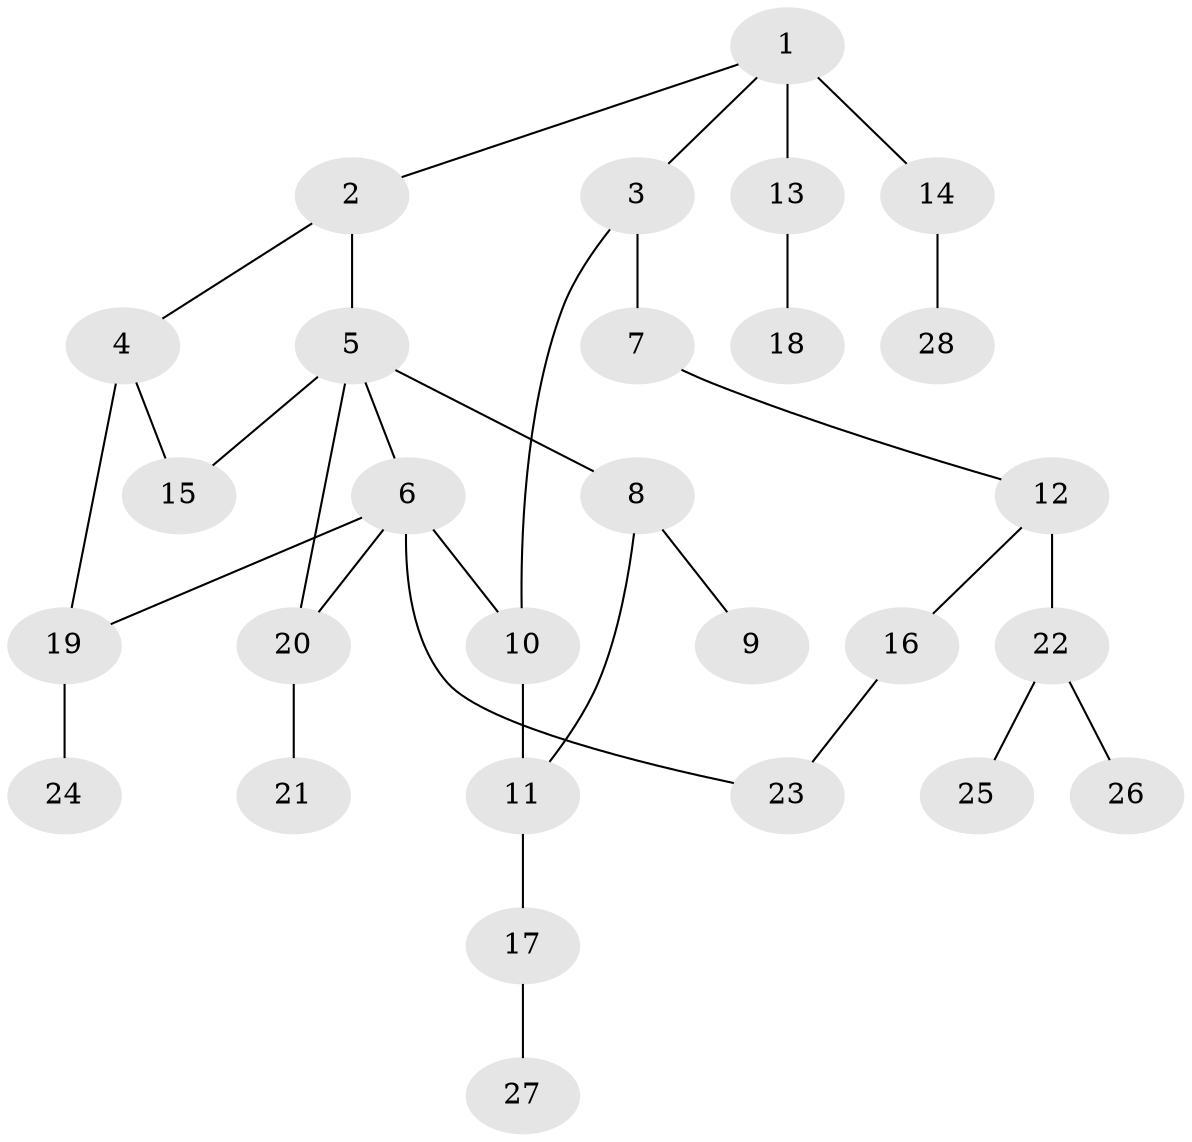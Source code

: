 // original degree distribution, {6: 0.03296703296703297, 5: 0.06593406593406594, 4: 0.054945054945054944, 3: 0.12087912087912088, 2: 0.25274725274725274, 7: 0.01098901098901099, 1: 0.46153846153846156}
// Generated by graph-tools (version 1.1) at 2025/48/03/04/25 22:48:38]
// undirected, 28 vertices, 33 edges
graph export_dot {
  node [color=gray90,style=filled];
  1;
  2;
  3;
  4;
  5;
  6;
  7;
  8;
  9;
  10;
  11;
  12;
  13;
  14;
  15;
  16;
  17;
  18;
  19;
  20;
  21;
  22;
  23;
  24;
  25;
  26;
  27;
  28;
  1 -- 2 [weight=1.0];
  1 -- 3 [weight=1.0];
  1 -- 13 [weight=1.0];
  1 -- 14 [weight=2.0];
  2 -- 4 [weight=1.0];
  2 -- 5 [weight=1.0];
  3 -- 7 [weight=1.0];
  3 -- 10 [weight=1.0];
  4 -- 15 [weight=1.0];
  4 -- 19 [weight=2.0];
  5 -- 6 [weight=1.0];
  5 -- 8 [weight=1.0];
  5 -- 15 [weight=1.0];
  5 -- 20 [weight=1.0];
  6 -- 10 [weight=1.0];
  6 -- 19 [weight=1.0];
  6 -- 20 [weight=1.0];
  6 -- 23 [weight=1.0];
  7 -- 12 [weight=1.0];
  8 -- 9 [weight=1.0];
  8 -- 11 [weight=1.0];
  10 -- 11 [weight=2.0];
  11 -- 17 [weight=1.0];
  12 -- 16 [weight=1.0];
  12 -- 22 [weight=4.0];
  13 -- 18 [weight=2.0];
  14 -- 28 [weight=1.0];
  16 -- 23 [weight=1.0];
  17 -- 27 [weight=1.0];
  19 -- 24 [weight=1.0];
  20 -- 21 [weight=1.0];
  22 -- 25 [weight=1.0];
  22 -- 26 [weight=1.0];
}
